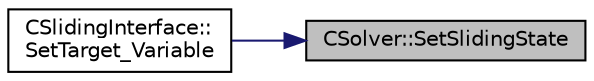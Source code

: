 digraph "CSolver::SetSlidingState"
{
 // LATEX_PDF_SIZE
  edge [fontname="Helvetica",fontsize="10",labelfontname="Helvetica",labelfontsize="10"];
  node [fontname="Helvetica",fontsize="10",shape=record];
  rankdir="RL";
  Node1 [label="CSolver::SetSlidingState",height=0.2,width=0.4,color="black", fillcolor="grey75", style="filled", fontcolor="black",tooltip="Set the outer state for fluid interface nodes."];
  Node1 -> Node2 [dir="back",color="midnightblue",fontsize="10",style="solid",fontname="Helvetica"];
  Node2 [label="CSlidingInterface::\lSetTarget_Variable",height=0.2,width=0.4,color="black", fillcolor="white", style="filled",URL="$classCSlidingInterface.html#a6a697a12145624ddef41858628e59dfb",tooltip="Set the variable that has been received from the target mesh into the target mesh."];
}
